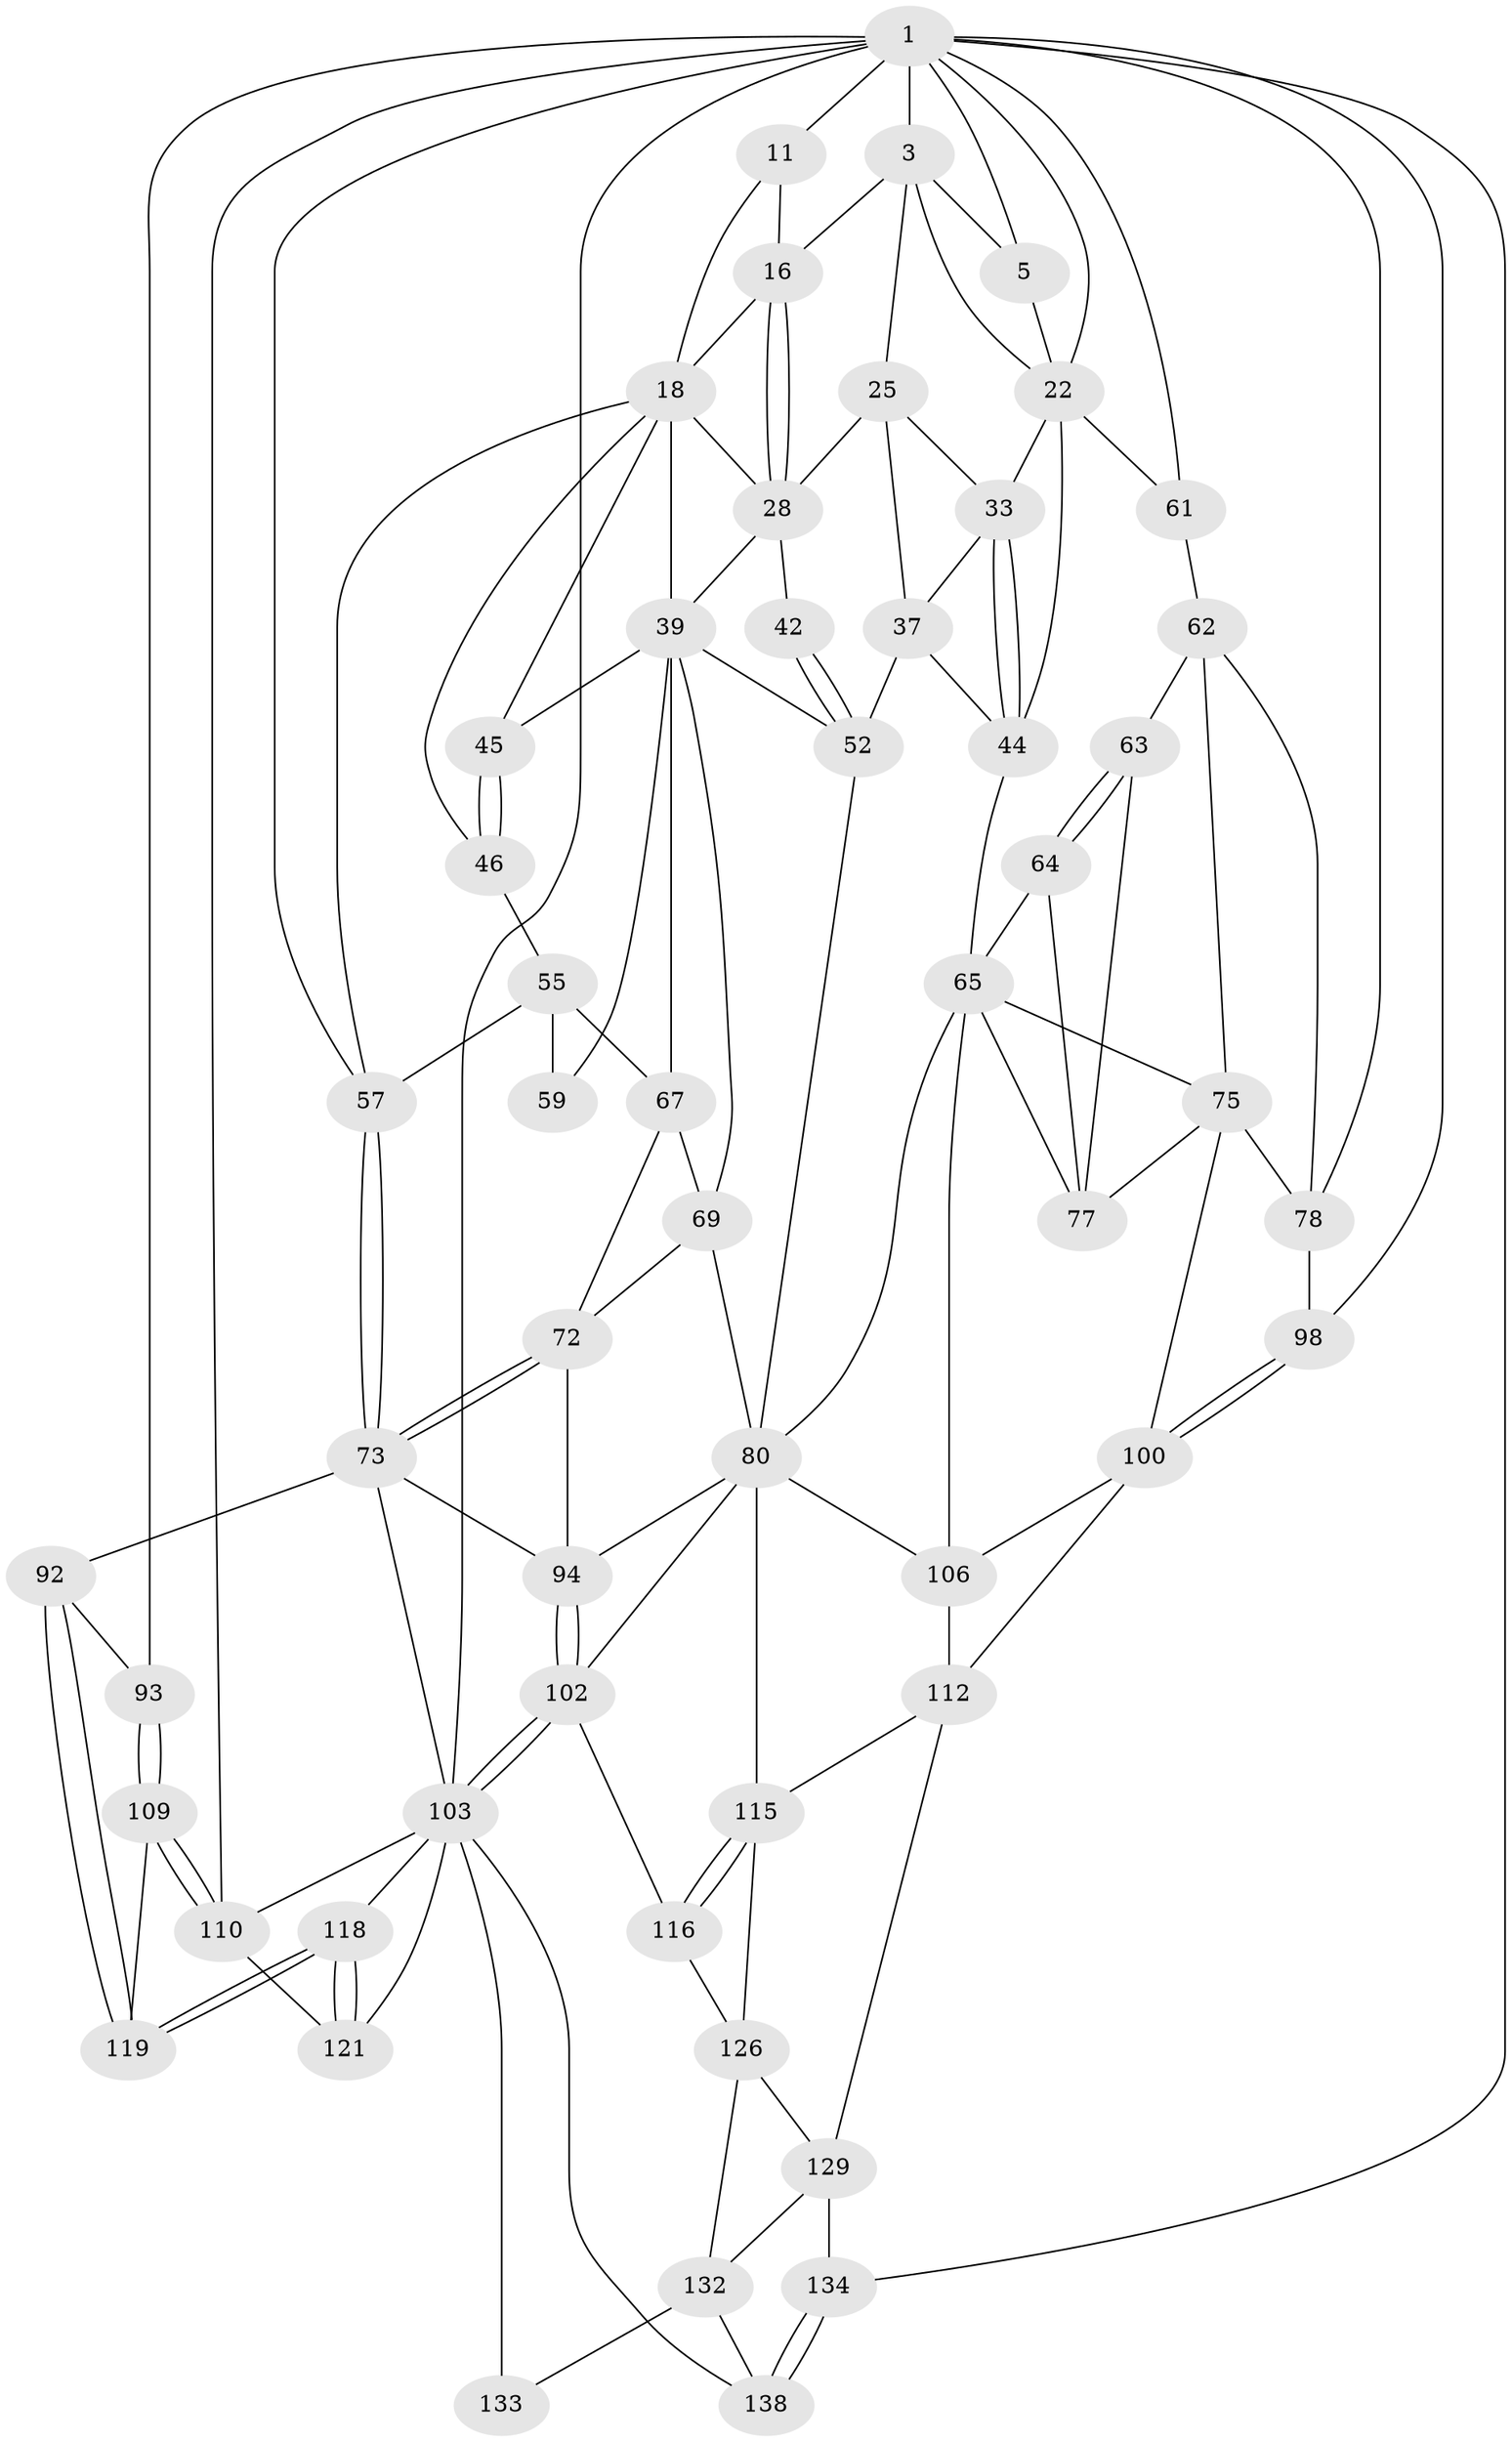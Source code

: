 // original degree distribution, {3: 0.014388489208633094, 4: 0.2302158273381295, 5: 0.5467625899280576, 6: 0.20863309352517986}
// Generated by graph-tools (version 1.1) at 2025/21/03/04/25 18:21:40]
// undirected, 55 vertices, 130 edges
graph export_dot {
graph [start="1"]
  node [color=gray90,style=filled];
  1 [pos="+0.9959408260888628+0",super="+2+6"];
  3 [pos="+0.6694213567718699+0",super="+4+14"];
  5 [pos="+0.9343062060351404+0",super="+9"];
  11 [pos="+0+0",super="+12"];
  16 [pos="+0.45775525851522475+0.10097632837153106",super="+17"];
  18 [pos="+0.27515335333300556+0.11329326226957305",super="+19"];
  22 [pos="+0.8320766262741754+0.19155269421133553",super="+23+32"];
  25 [pos="+0.6556934855892903+0.09593413108461409",super="+26"];
  28 [pos="+0.4596898755560555+0.12463014954425033",super="+31+29"];
  33 [pos="+0.6769072844169021+0.2204932030281436",super="+34"];
  37 [pos="+0.5971059124418386+0.28157099906270383",super="+51"];
  39 [pos="+0.42710922630046816+0.2477911105077128",super="+47+40"];
  42 [pos="+0.5045028157555062+0.268528973485122"];
  44 [pos="+0.7580825714313332+0.26525724224039204",super="+50"];
  45 [pos="+0.31984338028622056+0.29291166636526345"];
  46 [pos="+0.21724440404010983+0.22053608801447125"];
  52 [pos="+0.5633461428285949+0.3129525316667739",super="+53"];
  55 [pos="+0.21090418610811507+0.24660819084135793",super="+56"];
  57 [pos="+0.13033443563792046+0.3793926119394341",super="+58"];
  59 [pos="+0.24909204959797282+0.32438170772098474"];
  61 [pos="+0.8621522060955483+0.29678908175716334"];
  62 [pos="+0.8611085716687407+0.3112531419528347",super="+74"];
  63 [pos="+0.7945993311109498+0.3541803613439144"];
  64 [pos="+0.7238587907556575+0.3813242253549316"];
  65 [pos="+0.6885588090089622+0.3597826240177287",super="+79"];
  67 [pos="+0.318397789079294+0.378143734387447",super="+68"];
  69 [pos="+0.3690988624448302+0.43375775861550286",super="+70"];
  72 [pos="+0.16871326414969004+0.4325269006878249",super="+84"];
  73 [pos="+0.15782983643098977+0.4342653971231035",super="+90"];
  75 [pos="+0.8690108801923723+0.47171385159812207",super="+76"];
  77 [pos="+0.8063586532388201+0.4076185951226805",super="+83"];
  78 [pos="+1+0.3743332479635616",super="+99"];
  80 [pos="+0.58386087779005+0.5223049371162255",super="+81"];
  92 [pos="+0.07906199312530059+0.5493364792009671"];
  93 [pos="+0+0.49259324193093973"];
  94 [pos="+0.35307989572832493+0.6136514907443299",super="+95"];
  98 [pos="+1+0.7031549952491244"];
  100 [pos="+0.9598306003676538+0.6726634889701352",super="+101"];
  102 [pos="+0.37243843618163847+0.6872594651529568",super="+114"];
  103 [pos="+0.30167540752019756+0.7122803100884334",super="+104+123"];
  106 [pos="+0.7635788814877061+0.565014169697019",super="+107"];
  109 [pos="+0+0.6702213484957154",super="+120"];
  110 [pos="+0+0.7617067715681418",super="+111+122"];
  112 [pos="+0.7681142855004276+0.732560852903729",super="+128+113"];
  115 [pos="+0.6073188343806747+0.7167565048152029",super="+117"];
  116 [pos="+0.431824082588814+0.7256288219502663"];
  118 [pos="+0.09381354678131897+0.7001772443749953"];
  119 [pos="+0.07593515999067309+0.6902116772932971"];
  121 [pos="+0.1317240797079155+0.8764335216684839"];
  126 [pos="+0.613752968217618+0.8176821161541847",super="+127"];
  129 [pos="+0.792385592624843+0.8154744302855482",super="+130"];
  132 [pos="+0.46224192672933967+0.8839555343000917",super="+136"];
  133 [pos="+0.40825317924218224+0.9020815584881442"];
  134 [pos="+1+1",super="+135"];
  138 [pos="+0.5511609762482237+1"];
  1 -- 3;
  1 -- 11 [weight=2];
  1 -- 98;
  1 -- 5;
  1 -- 134;
  1 -- 78;
  1 -- 93;
  1 -- 61;
  1 -- 57;
  1 -- 22;
  1 -- 103;
  1 -- 110;
  3 -- 5 [weight=2];
  3 -- 16;
  3 -- 22;
  3 -- 25 [weight=2];
  5 -- 22;
  11 -- 16;
  11 -- 18;
  16 -- 28;
  16 -- 28;
  16 -- 18;
  18 -- 45;
  18 -- 46;
  18 -- 28;
  18 -- 39;
  18 -- 57;
  22 -- 33;
  22 -- 44;
  22 -- 61;
  25 -- 33;
  25 -- 28 [weight=2];
  25 -- 37;
  28 -- 42 [weight=2];
  28 -- 39 [weight=2];
  33 -- 44;
  33 -- 44;
  33 -- 37;
  37 -- 52;
  37 -- 44;
  39 -- 67;
  39 -- 69;
  39 -- 59;
  39 -- 45;
  39 -- 52;
  42 -- 52;
  42 -- 52;
  44 -- 65;
  45 -- 46;
  45 -- 46;
  46 -- 55;
  52 -- 80;
  55 -- 59 [weight=2];
  55 -- 57;
  55 -- 67;
  57 -- 73;
  57 -- 73;
  61 -- 62;
  62 -- 63;
  62 -- 78;
  62 -- 75;
  63 -- 64;
  63 -- 64;
  63 -- 77;
  64 -- 65;
  64 -- 77;
  65 -- 80;
  65 -- 106;
  65 -- 75;
  65 -- 77;
  67 -- 69;
  67 -- 72;
  69 -- 72;
  69 -- 80;
  72 -- 73;
  72 -- 73;
  72 -- 94;
  73 -- 92;
  73 -- 94;
  73 -- 103 [weight=2];
  75 -- 77;
  75 -- 78;
  75 -- 100;
  78 -- 98;
  80 -- 115;
  80 -- 94;
  80 -- 106;
  80 -- 102;
  92 -- 93;
  92 -- 119;
  92 -- 119;
  93 -- 109;
  93 -- 109;
  94 -- 102;
  94 -- 102;
  98 -- 100;
  98 -- 100;
  100 -- 112 [weight=2];
  100 -- 106;
  102 -- 103;
  102 -- 103;
  102 -- 116;
  103 -- 118;
  103 -- 133 [weight=2];
  103 -- 121;
  103 -- 138;
  103 -- 110 [weight=2];
  106 -- 112;
  109 -- 110 [weight=2];
  109 -- 110;
  109 -- 119;
  110 -- 121;
  112 -- 129;
  112 -- 115;
  115 -- 116;
  115 -- 116;
  115 -- 126;
  116 -- 126;
  118 -- 119;
  118 -- 119;
  118 -- 121;
  118 -- 121;
  126 -- 132;
  126 -- 129;
  129 -- 134 [weight=2];
  129 -- 132;
  132 -- 133;
  132 -- 138;
  134 -- 138;
  134 -- 138;
}
